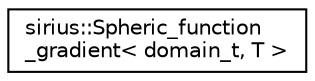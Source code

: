 digraph "Graphical Class Hierarchy"
{
 // INTERACTIVE_SVG=YES
  edge [fontname="Helvetica",fontsize="10",labelfontname="Helvetica",labelfontsize="10"];
  node [fontname="Helvetica",fontsize="10",shape=record];
  rankdir="LR";
  Node1 [label="sirius::Spheric_function\l_gradient\< domain_t, T \>",height=0.2,width=0.4,color="black", fillcolor="white", style="filled",URL="$classsirius_1_1_spheric__function__gradient.html",tooltip="Gradient of a spheric function. "];
}
